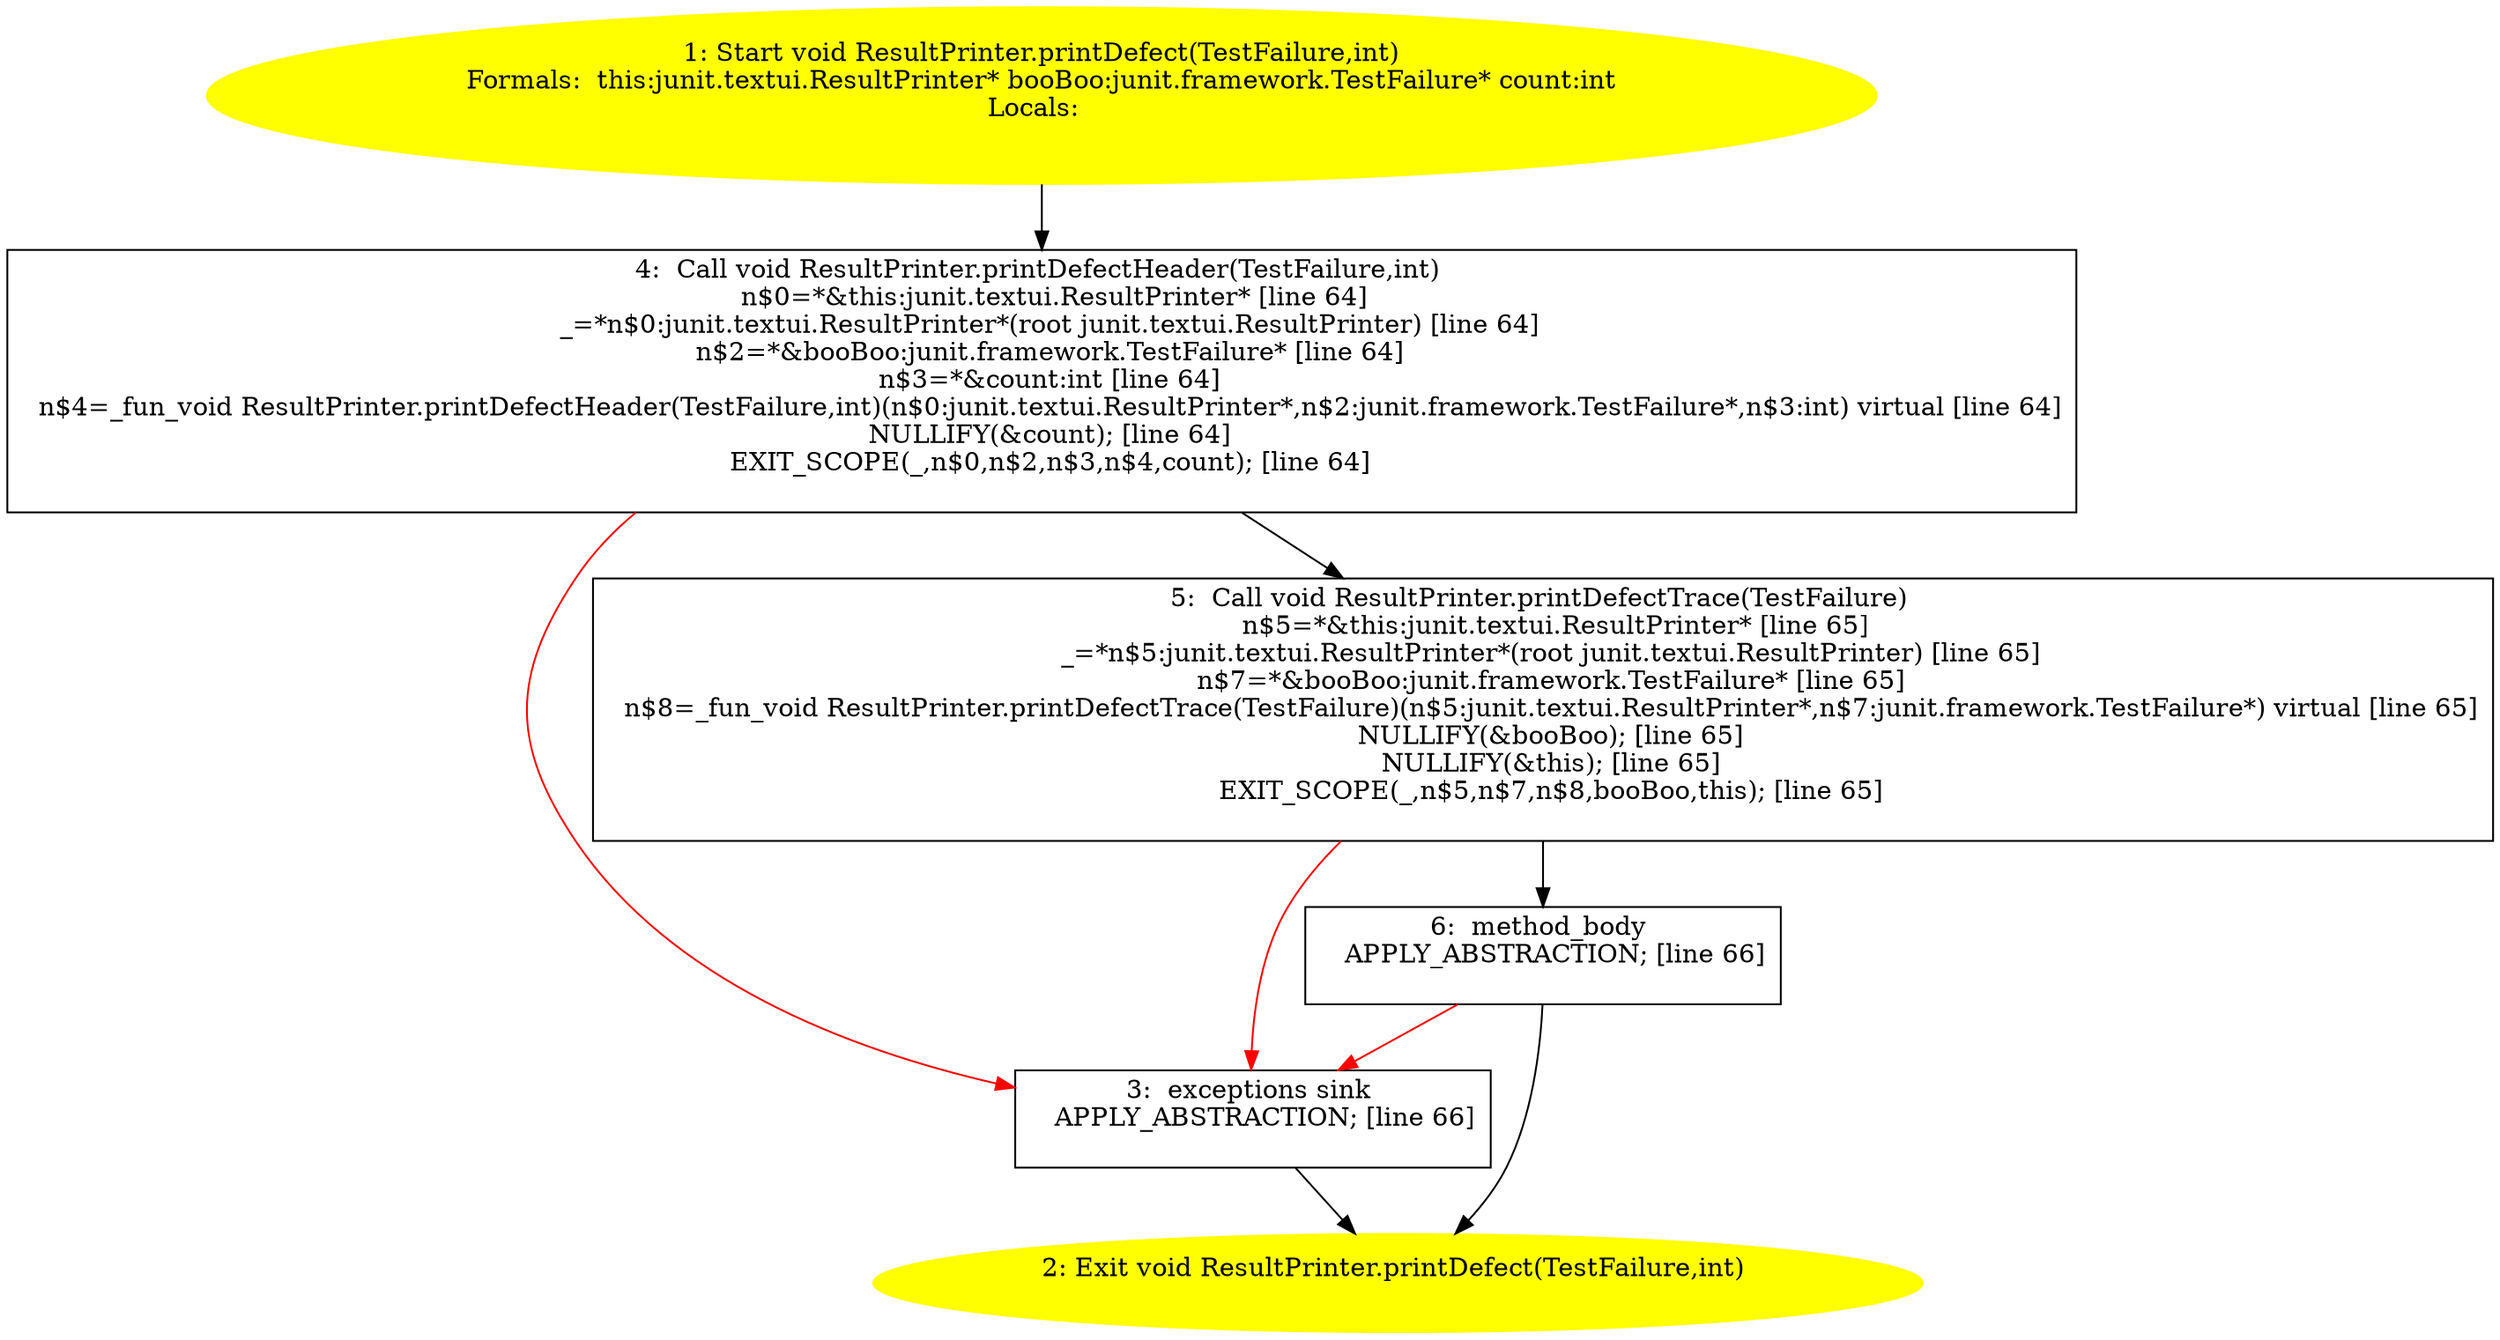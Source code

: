 /* @generated */
digraph cfg {
"junit.textui.ResultPrinter.printDefect(junit.framework.TestFailure,int):void.ecb783d4fdeb5745f9c23d1f91b00a43_1" [label="1: Start void ResultPrinter.printDefect(TestFailure,int)\nFormals:  this:junit.textui.ResultPrinter* booBoo:junit.framework.TestFailure* count:int\nLocals:  \n  " color=yellow style=filled]
	

	 "junit.textui.ResultPrinter.printDefect(junit.framework.TestFailure,int):void.ecb783d4fdeb5745f9c23d1f91b00a43_1" -> "junit.textui.ResultPrinter.printDefect(junit.framework.TestFailure,int):void.ecb783d4fdeb5745f9c23d1f91b00a43_4" ;
"junit.textui.ResultPrinter.printDefect(junit.framework.TestFailure,int):void.ecb783d4fdeb5745f9c23d1f91b00a43_2" [label="2: Exit void ResultPrinter.printDefect(TestFailure,int) \n  " color=yellow style=filled]
	

"junit.textui.ResultPrinter.printDefect(junit.framework.TestFailure,int):void.ecb783d4fdeb5745f9c23d1f91b00a43_3" [label="3:  exceptions sink \n   APPLY_ABSTRACTION; [line 66]\n " shape="box"]
	

	 "junit.textui.ResultPrinter.printDefect(junit.framework.TestFailure,int):void.ecb783d4fdeb5745f9c23d1f91b00a43_3" -> "junit.textui.ResultPrinter.printDefect(junit.framework.TestFailure,int):void.ecb783d4fdeb5745f9c23d1f91b00a43_2" ;
"junit.textui.ResultPrinter.printDefect(junit.framework.TestFailure,int):void.ecb783d4fdeb5745f9c23d1f91b00a43_4" [label="4:  Call void ResultPrinter.printDefectHeader(TestFailure,int) \n   n$0=*&this:junit.textui.ResultPrinter* [line 64]\n  _=*n$0:junit.textui.ResultPrinter*(root junit.textui.ResultPrinter) [line 64]\n  n$2=*&booBoo:junit.framework.TestFailure* [line 64]\n  n$3=*&count:int [line 64]\n  n$4=_fun_void ResultPrinter.printDefectHeader(TestFailure,int)(n$0:junit.textui.ResultPrinter*,n$2:junit.framework.TestFailure*,n$3:int) virtual [line 64]\n  NULLIFY(&count); [line 64]\n  EXIT_SCOPE(_,n$0,n$2,n$3,n$4,count); [line 64]\n " shape="box"]
	

	 "junit.textui.ResultPrinter.printDefect(junit.framework.TestFailure,int):void.ecb783d4fdeb5745f9c23d1f91b00a43_4" -> "junit.textui.ResultPrinter.printDefect(junit.framework.TestFailure,int):void.ecb783d4fdeb5745f9c23d1f91b00a43_5" ;
	 "junit.textui.ResultPrinter.printDefect(junit.framework.TestFailure,int):void.ecb783d4fdeb5745f9c23d1f91b00a43_4" -> "junit.textui.ResultPrinter.printDefect(junit.framework.TestFailure,int):void.ecb783d4fdeb5745f9c23d1f91b00a43_3" [color="red" ];
"junit.textui.ResultPrinter.printDefect(junit.framework.TestFailure,int):void.ecb783d4fdeb5745f9c23d1f91b00a43_5" [label="5:  Call void ResultPrinter.printDefectTrace(TestFailure) \n   n$5=*&this:junit.textui.ResultPrinter* [line 65]\n  _=*n$5:junit.textui.ResultPrinter*(root junit.textui.ResultPrinter) [line 65]\n  n$7=*&booBoo:junit.framework.TestFailure* [line 65]\n  n$8=_fun_void ResultPrinter.printDefectTrace(TestFailure)(n$5:junit.textui.ResultPrinter*,n$7:junit.framework.TestFailure*) virtual [line 65]\n  NULLIFY(&booBoo); [line 65]\n  NULLIFY(&this); [line 65]\n  EXIT_SCOPE(_,n$5,n$7,n$8,booBoo,this); [line 65]\n " shape="box"]
	

	 "junit.textui.ResultPrinter.printDefect(junit.framework.TestFailure,int):void.ecb783d4fdeb5745f9c23d1f91b00a43_5" -> "junit.textui.ResultPrinter.printDefect(junit.framework.TestFailure,int):void.ecb783d4fdeb5745f9c23d1f91b00a43_6" ;
	 "junit.textui.ResultPrinter.printDefect(junit.framework.TestFailure,int):void.ecb783d4fdeb5745f9c23d1f91b00a43_5" -> "junit.textui.ResultPrinter.printDefect(junit.framework.TestFailure,int):void.ecb783d4fdeb5745f9c23d1f91b00a43_3" [color="red" ];
"junit.textui.ResultPrinter.printDefect(junit.framework.TestFailure,int):void.ecb783d4fdeb5745f9c23d1f91b00a43_6" [label="6:  method_body \n   APPLY_ABSTRACTION; [line 66]\n " shape="box"]
	

	 "junit.textui.ResultPrinter.printDefect(junit.framework.TestFailure,int):void.ecb783d4fdeb5745f9c23d1f91b00a43_6" -> "junit.textui.ResultPrinter.printDefect(junit.framework.TestFailure,int):void.ecb783d4fdeb5745f9c23d1f91b00a43_2" ;
	 "junit.textui.ResultPrinter.printDefect(junit.framework.TestFailure,int):void.ecb783d4fdeb5745f9c23d1f91b00a43_6" -> "junit.textui.ResultPrinter.printDefect(junit.framework.TestFailure,int):void.ecb783d4fdeb5745f9c23d1f91b00a43_3" [color="red" ];
}
